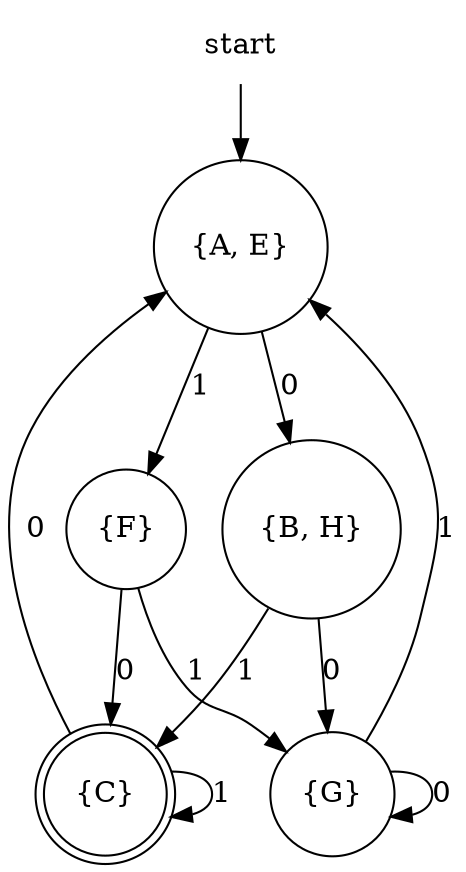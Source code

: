 digraph automaton {
    node [shape=none]; start;
    node [shape=doublecircle]; "{C}";
    node [shape=circle];
    start -> "{A, E}";
    "{A, E}" -> "{B, H}" [label="0"];
    "{A, E}" -> "{F}" [label="1"];
    "{B, H}" -> "{G}" [label="0"];
    "{B, H}" -> "{C}" [label="1"];
    "{C}" -> "{A, E}" [label="0"];
    "{C}" -> "{C}" [label="1"];
    "{F}" -> "{C}" [label="0"];
    "{F}" -> "{G}" [label="1"];
    "{G}" -> "{G}" [label="0"];
    "{G}" -> "{A, E}" [label="1"];
}
